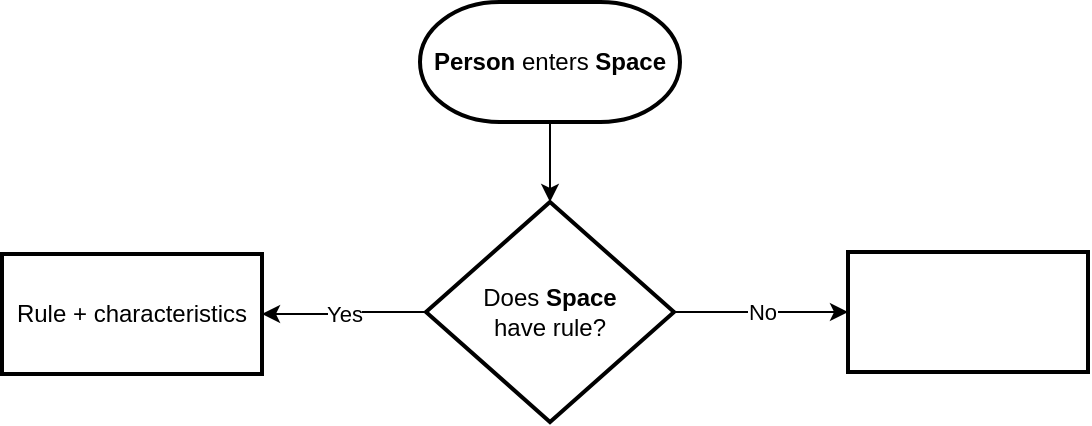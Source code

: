 <mxfile version="15.4.0" type="device"><diagram id="C5RBs43oDa-KdzZeNtuy" name="Page-1"><mxGraphModel dx="1422" dy="843" grid="1" gridSize="10" guides="1" tooltips="1" connect="1" arrows="1" fold="1" page="1" pageScale="1" pageWidth="827" pageHeight="1169" math="0" shadow="0"><root><mxCell id="WIyWlLk6GJQsqaUBKTNV-0"/><mxCell id="WIyWlLk6GJQsqaUBKTNV-1" parent="WIyWlLk6GJQsqaUBKTNV-0"/><mxCell id="DDnwdu3A55A9xfIwSwLH-8" value="" style="edgeStyle=orthogonalEdgeStyle;rounded=0;orthogonalLoop=1;jettySize=auto;html=1;" edge="1" parent="WIyWlLk6GJQsqaUBKTNV-1" source="DDnwdu3A55A9xfIwSwLH-6" target="DDnwdu3A55A9xfIwSwLH-7"><mxGeometry relative="1" as="geometry"/></mxCell><mxCell id="DDnwdu3A55A9xfIwSwLH-6" value="&lt;b&gt;Person&lt;/b&gt; enters &lt;b&gt;Space&lt;/b&gt;" style="strokeWidth=2;html=1;shape=mxgraph.flowchart.terminator;whiteSpace=wrap;" vertex="1" parent="WIyWlLk6GJQsqaUBKTNV-1"><mxGeometry x="349" y="30" width="130" height="60" as="geometry"/></mxCell><mxCell id="DDnwdu3A55A9xfIwSwLH-10" value="No" style="edgeStyle=orthogonalEdgeStyle;rounded=0;orthogonalLoop=1;jettySize=auto;html=1;" edge="1" parent="WIyWlLk6GJQsqaUBKTNV-1" source="DDnwdu3A55A9xfIwSwLH-7" target="DDnwdu3A55A9xfIwSwLH-9"><mxGeometry relative="1" as="geometry"/></mxCell><mxCell id="DDnwdu3A55A9xfIwSwLH-12" value="Yes" style="edgeStyle=orthogonalEdgeStyle;rounded=0;orthogonalLoop=1;jettySize=auto;html=1;exitX=0;exitY=0.5;exitDx=0;exitDy=0;" edge="1" parent="WIyWlLk6GJQsqaUBKTNV-1" source="DDnwdu3A55A9xfIwSwLH-7" target="DDnwdu3A55A9xfIwSwLH-11"><mxGeometry relative="1" as="geometry"/></mxCell><mxCell id="DDnwdu3A55A9xfIwSwLH-7" value="Does &lt;b&gt;Space&lt;/b&gt; &lt;br&gt;have rule?" style="rhombus;whiteSpace=wrap;html=1;strokeWidth=2;" vertex="1" parent="WIyWlLk6GJQsqaUBKTNV-1"><mxGeometry x="352" y="130" width="124" height="110" as="geometry"/></mxCell><mxCell id="DDnwdu3A55A9xfIwSwLH-9" value="" style="whiteSpace=wrap;html=1;strokeWidth=2;" vertex="1" parent="WIyWlLk6GJQsqaUBKTNV-1"><mxGeometry x="563" y="155" width="120" height="60" as="geometry"/></mxCell><mxCell id="DDnwdu3A55A9xfIwSwLH-11" value="Rule + characteristics" style="whiteSpace=wrap;html=1;strokeWidth=2;" vertex="1" parent="WIyWlLk6GJQsqaUBKTNV-1"><mxGeometry x="140" y="156" width="130" height="60" as="geometry"/></mxCell></root></mxGraphModel></diagram></mxfile>